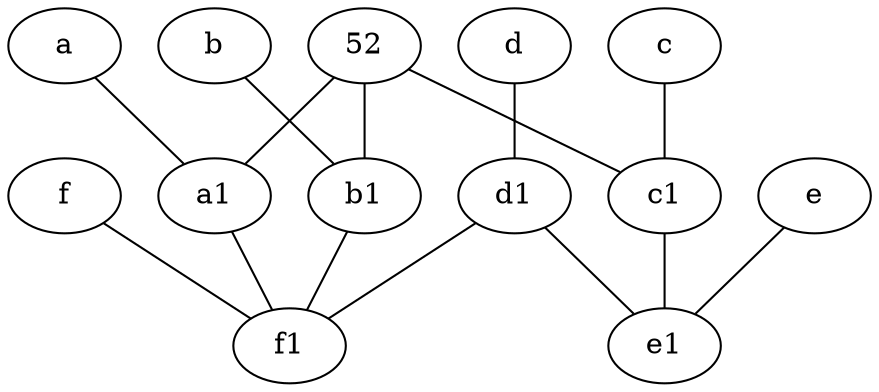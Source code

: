 graph {
	f [pos="3,9!"]
	b [pos="10,4!"]
	a1 [pos="8,3!"]
	f1 [pos="3,8!"]
	b1 [pos="9,4!"]
	e1 [pos="7,7!"]
	a [pos="8,2!"]
	c [pos="4.5,2!"]
	d [pos="2,5!"]
	52
	d1 [pos="3,5!"]
	e [pos="7,9!"]
	c1 [pos="4.5,3!"]
	d -- d1
	f -- f1
	a -- a1
	d1 -- f1
	52 -- c1
	a1 -- f1
	c1 -- e1
	d1 -- e1
	52 -- a1
	e -- e1
	b1 -- f1
	52 -- b1
	c -- c1
	b -- b1
}
